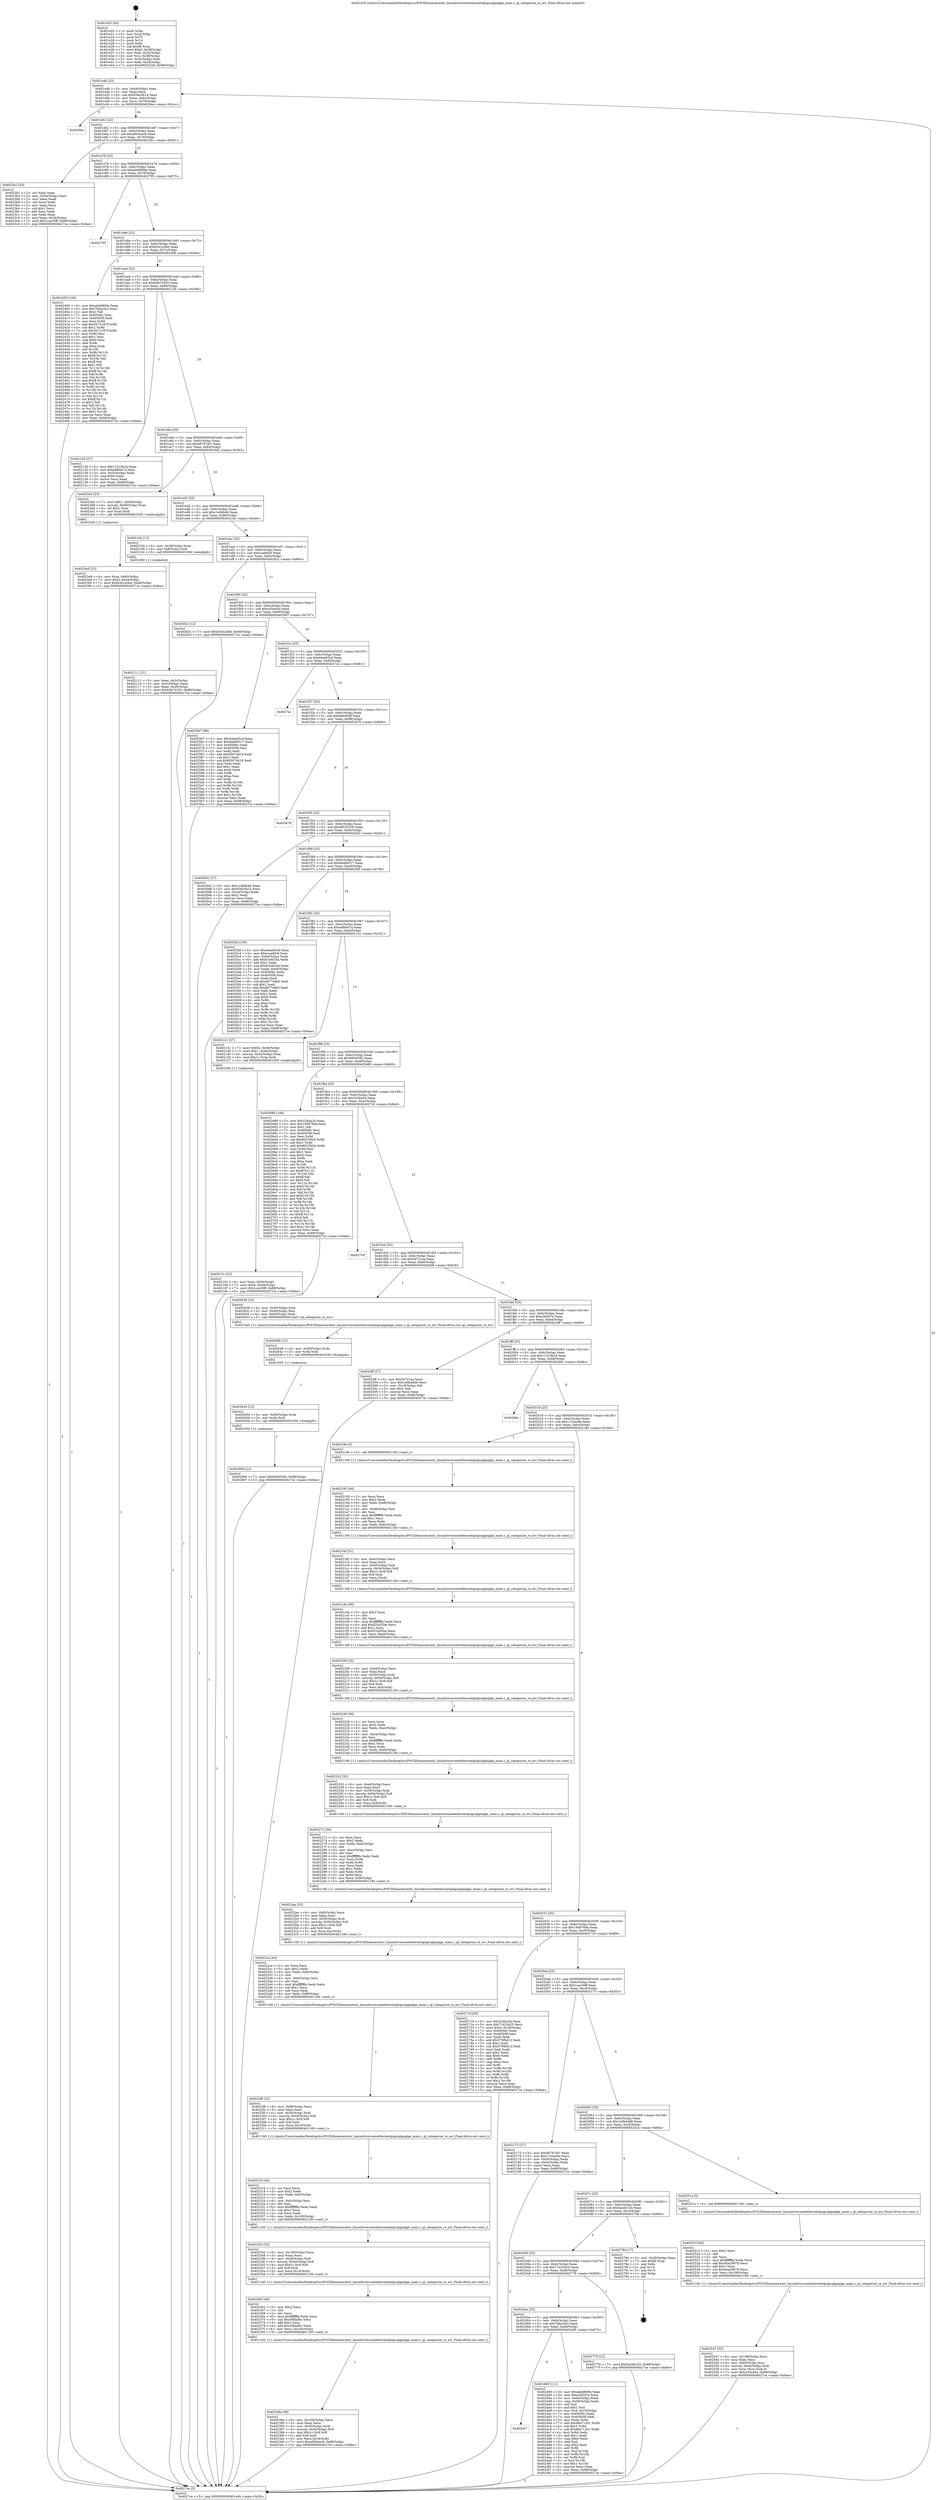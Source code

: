 digraph "0x401e20" {
  label = "0x401e20 (/mnt/c/Users/mathe/Desktop/tcc/POCII/binaries/extr_linuxdriversnetethernetqlogicqlgeqlge_main.c_ql_categorize_rx_err_Final-ollvm.out::main(0))"
  labelloc = "t"
  node[shape=record]

  Entry [label="",width=0.3,height=0.3,shape=circle,fillcolor=black,style=filled]
  "0x401e4b" [label="{
     0x401e4b [23]\l
     | [instrs]\l
     &nbsp;&nbsp;0x401e4b \<+3\>: mov -0x68(%rbp),%eax\l
     &nbsp;&nbsp;0x401e4e \<+2\>: mov %eax,%ecx\l
     &nbsp;&nbsp;0x401e50 \<+6\>: sub $0x93bc5b14,%ecx\l
     &nbsp;&nbsp;0x401e56 \<+3\>: mov %eax,-0x6c(%rbp)\l
     &nbsp;&nbsp;0x401e59 \<+3\>: mov %ecx,-0x70(%rbp)\l
     &nbsp;&nbsp;0x401e5c \<+6\>: je 00000000004020ec \<main+0x2cc\>\l
  }"]
  "0x4020ec" [label="{
     0x4020ec\l
  }", style=dashed]
  "0x401e62" [label="{
     0x401e62 [22]\l
     | [instrs]\l
     &nbsp;&nbsp;0x401e62 \<+5\>: jmp 0000000000401e67 \<main+0x47\>\l
     &nbsp;&nbsp;0x401e67 \<+3\>: mov -0x6c(%rbp),%eax\l
     &nbsp;&nbsp;0x401e6a \<+5\>: sub $0xa954eac8,%eax\l
     &nbsp;&nbsp;0x401e6f \<+3\>: mov %eax,-0x74(%rbp)\l
     &nbsp;&nbsp;0x401e72 \<+6\>: je 00000000004023b1 \<main+0x591\>\l
  }"]
  Exit [label="",width=0.3,height=0.3,shape=circle,fillcolor=black,style=filled,peripheries=2]
  "0x4023b1" [label="{
     0x4023b1 [33]\l
     | [instrs]\l
     &nbsp;&nbsp;0x4023b1 \<+2\>: xor %eax,%eax\l
     &nbsp;&nbsp;0x4023b3 \<+3\>: mov -0x54(%rbp),%ecx\l
     &nbsp;&nbsp;0x4023b6 \<+2\>: mov %eax,%edx\l
     &nbsp;&nbsp;0x4023b8 \<+2\>: sub %ecx,%edx\l
     &nbsp;&nbsp;0x4023ba \<+2\>: mov %eax,%ecx\l
     &nbsp;&nbsp;0x4023bc \<+3\>: sub $0x1,%ecx\l
     &nbsp;&nbsp;0x4023bf \<+2\>: add %ecx,%edx\l
     &nbsp;&nbsp;0x4023c1 \<+2\>: sub %edx,%eax\l
     &nbsp;&nbsp;0x4023c3 \<+3\>: mov %eax,-0x54(%rbp)\l
     &nbsp;&nbsp;0x4023c6 \<+7\>: movl $0x1cac30ff,-0x68(%rbp)\l
     &nbsp;&nbsp;0x4023cd \<+5\>: jmp 00000000004027ce \<main+0x9ae\>\l
  }"]
  "0x401e78" [label="{
     0x401e78 [22]\l
     | [instrs]\l
     &nbsp;&nbsp;0x401e78 \<+5\>: jmp 0000000000401e7d \<main+0x5d\>\l
     &nbsp;&nbsp;0x401e7d \<+3\>: mov -0x6c(%rbp),%eax\l
     &nbsp;&nbsp;0x401e80 \<+5\>: sub $0xabdd809e,%eax\l
     &nbsp;&nbsp;0x401e85 \<+3\>: mov %eax,-0x78(%rbp)\l
     &nbsp;&nbsp;0x401e88 \<+6\>: je 0000000000402795 \<main+0x975\>\l
  }"]
  "0x402660" [label="{
     0x402660 [12]\l
     | [instrs]\l
     &nbsp;&nbsp;0x402660 \<+7\>: movl $0xfe656592,-0x68(%rbp)\l
     &nbsp;&nbsp;0x402667 \<+5\>: jmp 00000000004027ce \<main+0x9ae\>\l
  }"]
  "0x402795" [label="{
     0x402795\l
  }", style=dashed]
  "0x401e8e" [label="{
     0x401e8e [22]\l
     | [instrs]\l
     &nbsp;&nbsp;0x401e8e \<+5\>: jmp 0000000000401e93 \<main+0x73\>\l
     &nbsp;&nbsp;0x401e93 \<+3\>: mov -0x6c(%rbp),%eax\l
     &nbsp;&nbsp;0x401e96 \<+5\>: sub $0xb3d1a3bd,%eax\l
     &nbsp;&nbsp;0x401e9b \<+3\>: mov %eax,-0x7c(%rbp)\l
     &nbsp;&nbsp;0x401e9e \<+6\>: je 0000000000402400 \<main+0x5e0\>\l
  }"]
  "0x402654" [label="{
     0x402654 [12]\l
     | [instrs]\l
     &nbsp;&nbsp;0x402654 \<+4\>: mov -0x60(%rbp),%rdx\l
     &nbsp;&nbsp;0x402658 \<+3\>: mov %rdx,%rdi\l
     &nbsp;&nbsp;0x40265b \<+5\>: call 0000000000401030 \<free@plt\>\l
     | [calls]\l
     &nbsp;&nbsp;0x401030 \{1\} (unknown)\l
  }"]
  "0x402400" [label="{
     0x402400 [144]\l
     | [instrs]\l
     &nbsp;&nbsp;0x402400 \<+5\>: mov $0xabdd809e,%eax\l
     &nbsp;&nbsp;0x402405 \<+5\>: mov $0x7bba1fa3,%ecx\l
     &nbsp;&nbsp;0x40240a \<+2\>: mov $0x1,%dl\l
     &nbsp;&nbsp;0x40240c \<+7\>: mov 0x40506c,%esi\l
     &nbsp;&nbsp;0x402413 \<+7\>: mov 0x405058,%edi\l
     &nbsp;&nbsp;0x40241a \<+3\>: mov %esi,%r8d\l
     &nbsp;&nbsp;0x40241d \<+7\>: add $0x5b72187f,%r8d\l
     &nbsp;&nbsp;0x402424 \<+4\>: sub $0x1,%r8d\l
     &nbsp;&nbsp;0x402428 \<+7\>: sub $0x5b72187f,%r8d\l
     &nbsp;&nbsp;0x40242f \<+4\>: imul %r8d,%esi\l
     &nbsp;&nbsp;0x402433 \<+3\>: and $0x1,%esi\l
     &nbsp;&nbsp;0x402436 \<+3\>: cmp $0x0,%esi\l
     &nbsp;&nbsp;0x402439 \<+4\>: sete %r9b\l
     &nbsp;&nbsp;0x40243d \<+3\>: cmp $0xa,%edi\l
     &nbsp;&nbsp;0x402440 \<+4\>: setl %r10b\l
     &nbsp;&nbsp;0x402444 \<+3\>: mov %r9b,%r11b\l
     &nbsp;&nbsp;0x402447 \<+4\>: xor $0xff,%r11b\l
     &nbsp;&nbsp;0x40244b \<+3\>: mov %r10b,%bl\l
     &nbsp;&nbsp;0x40244e \<+3\>: xor $0xff,%bl\l
     &nbsp;&nbsp;0x402451 \<+3\>: xor $0x1,%dl\l
     &nbsp;&nbsp;0x402454 \<+3\>: mov %r11b,%r14b\l
     &nbsp;&nbsp;0x402457 \<+4\>: and $0xff,%r14b\l
     &nbsp;&nbsp;0x40245b \<+3\>: and %dl,%r9b\l
     &nbsp;&nbsp;0x40245e \<+3\>: mov %bl,%r15b\l
     &nbsp;&nbsp;0x402461 \<+4\>: and $0xff,%r15b\l
     &nbsp;&nbsp;0x402465 \<+3\>: and %dl,%r10b\l
     &nbsp;&nbsp;0x402468 \<+3\>: or %r9b,%r14b\l
     &nbsp;&nbsp;0x40246b \<+3\>: or %r10b,%r15b\l
     &nbsp;&nbsp;0x40246e \<+3\>: xor %r15b,%r14b\l
     &nbsp;&nbsp;0x402471 \<+3\>: or %bl,%r11b\l
     &nbsp;&nbsp;0x402474 \<+4\>: xor $0xff,%r11b\l
     &nbsp;&nbsp;0x402478 \<+3\>: or $0x1,%dl\l
     &nbsp;&nbsp;0x40247b \<+3\>: and %dl,%r11b\l
     &nbsp;&nbsp;0x40247e \<+3\>: or %r11b,%r14b\l
     &nbsp;&nbsp;0x402481 \<+4\>: test $0x1,%r14b\l
     &nbsp;&nbsp;0x402485 \<+3\>: cmovne %ecx,%eax\l
     &nbsp;&nbsp;0x402488 \<+3\>: mov %eax,-0x68(%rbp)\l
     &nbsp;&nbsp;0x40248b \<+5\>: jmp 00000000004027ce \<main+0x9ae\>\l
  }"]
  "0x401ea4" [label="{
     0x401ea4 [22]\l
     | [instrs]\l
     &nbsp;&nbsp;0x401ea4 \<+5\>: jmp 0000000000401ea9 \<main+0x89\>\l
     &nbsp;&nbsp;0x401ea9 \<+3\>: mov -0x6c(%rbp),%eax\l
     &nbsp;&nbsp;0x401eac \<+5\>: sub $0xb5b74320,%eax\l
     &nbsp;&nbsp;0x401eb1 \<+3\>: mov %eax,-0x80(%rbp)\l
     &nbsp;&nbsp;0x401eb4 \<+6\>: je 0000000000402126 \<main+0x306\>\l
  }"]
  "0x402648" [label="{
     0x402648 [12]\l
     | [instrs]\l
     &nbsp;&nbsp;0x402648 \<+4\>: mov -0x50(%rbp),%rdx\l
     &nbsp;&nbsp;0x40264c \<+3\>: mov %rdx,%rdi\l
     &nbsp;&nbsp;0x40264f \<+5\>: call 0000000000401030 \<free@plt\>\l
     | [calls]\l
     &nbsp;&nbsp;0x401030 \{1\} (unknown)\l
  }"]
  "0x402126" [label="{
     0x402126 [27]\l
     | [instrs]\l
     &nbsp;&nbsp;0x402126 \<+5\>: mov $0x11510b24,%eax\l
     &nbsp;&nbsp;0x40212b \<+5\>: mov $0xedf0eb7a,%ecx\l
     &nbsp;&nbsp;0x402130 \<+3\>: mov -0x20(%rbp),%edx\l
     &nbsp;&nbsp;0x402133 \<+3\>: cmp $0x0,%edx\l
     &nbsp;&nbsp;0x402136 \<+3\>: cmove %ecx,%eax\l
     &nbsp;&nbsp;0x402139 \<+3\>: mov %eax,-0x68(%rbp)\l
     &nbsp;&nbsp;0x40213c \<+5\>: jmp 00000000004027ce \<main+0x9ae\>\l
  }"]
  "0x401eba" [label="{
     0x401eba [25]\l
     | [instrs]\l
     &nbsp;&nbsp;0x401eba \<+5\>: jmp 0000000000401ebf \<main+0x9f\>\l
     &nbsp;&nbsp;0x401ebf \<+3\>: mov -0x6c(%rbp),%eax\l
     &nbsp;&nbsp;0x401ec2 \<+5\>: sub $0xb6797af1,%eax\l
     &nbsp;&nbsp;0x401ec7 \<+6\>: mov %eax,-0x84(%rbp)\l
     &nbsp;&nbsp;0x401ecd \<+6\>: je 00000000004023d2 \<main+0x5b2\>\l
  }"]
  "0x402547" [label="{
     0x402547 [32]\l
     | [instrs]\l
     &nbsp;&nbsp;0x402547 \<+6\>: mov -0x108(%rbp),%ecx\l
     &nbsp;&nbsp;0x40254d \<+3\>: imul %eax,%ecx\l
     &nbsp;&nbsp;0x402550 \<+4\>: mov -0x60(%rbp),%rsi\l
     &nbsp;&nbsp;0x402554 \<+4\>: movslq -0x64(%rbp),%rdi\l
     &nbsp;&nbsp;0x402558 \<+3\>: mov %ecx,(%rsi,%rdi,4)\l
     &nbsp;&nbsp;0x40255b \<+7\>: movl $0xccf3e44a,-0x68(%rbp)\l
     &nbsp;&nbsp;0x402562 \<+5\>: jmp 00000000004027ce \<main+0x9ae\>\l
  }"]
  "0x4023d2" [label="{
     0x4023d2 [23]\l
     | [instrs]\l
     &nbsp;&nbsp;0x4023d2 \<+7\>: movl $0x1,-0x58(%rbp)\l
     &nbsp;&nbsp;0x4023d9 \<+4\>: movslq -0x58(%rbp),%rax\l
     &nbsp;&nbsp;0x4023dd \<+4\>: shl $0x2,%rax\l
     &nbsp;&nbsp;0x4023e1 \<+3\>: mov %rax,%rdi\l
     &nbsp;&nbsp;0x4023e4 \<+5\>: call 0000000000401050 \<malloc@plt\>\l
     | [calls]\l
     &nbsp;&nbsp;0x401050 \{1\} (unknown)\l
  }"]
  "0x401ed3" [label="{
     0x401ed3 [25]\l
     | [instrs]\l
     &nbsp;&nbsp;0x401ed3 \<+5\>: jmp 0000000000401ed8 \<main+0xb8\>\l
     &nbsp;&nbsp;0x401ed8 \<+3\>: mov -0x6c(%rbp),%eax\l
     &nbsp;&nbsp;0x401edb \<+5\>: sub $0xc1a8db4d,%eax\l
     &nbsp;&nbsp;0x401ee0 \<+6\>: mov %eax,-0x88(%rbp)\l
     &nbsp;&nbsp;0x401ee6 \<+6\>: je 0000000000402104 \<main+0x2e4\>\l
  }"]
  "0x40251f" [label="{
     0x40251f [40]\l
     | [instrs]\l
     &nbsp;&nbsp;0x40251f \<+5\>: mov $0x2,%ecx\l
     &nbsp;&nbsp;0x402524 \<+1\>: cltd\l
     &nbsp;&nbsp;0x402525 \<+2\>: idiv %ecx\l
     &nbsp;&nbsp;0x402527 \<+6\>: imul $0xfffffffe,%edx,%ecx\l
     &nbsp;&nbsp;0x40252d \<+6\>: add $0x4ba29878,%ecx\l
     &nbsp;&nbsp;0x402533 \<+3\>: add $0x1,%ecx\l
     &nbsp;&nbsp;0x402536 \<+6\>: sub $0x4ba29878,%ecx\l
     &nbsp;&nbsp;0x40253c \<+6\>: mov %ecx,-0x108(%rbp)\l
     &nbsp;&nbsp;0x402542 \<+5\>: call 0000000000401160 \<next_i\>\l
     | [calls]\l
     &nbsp;&nbsp;0x401160 \{1\} (/mnt/c/Users/mathe/Desktop/tcc/POCII/binaries/extr_linuxdriversnetethernetqlogicqlgeqlge_main.c_ql_categorize_rx_err_Final-ollvm.out::next_i)\l
  }"]
  "0x402104" [label="{
     0x402104 [13]\l
     | [instrs]\l
     &nbsp;&nbsp;0x402104 \<+4\>: mov -0x38(%rbp),%rax\l
     &nbsp;&nbsp;0x402108 \<+4\>: mov 0x8(%rax),%rdi\l
     &nbsp;&nbsp;0x40210c \<+5\>: call 0000000000401060 \<atoi@plt\>\l
     | [calls]\l
     &nbsp;&nbsp;0x401060 \{1\} (unknown)\l
  }"]
  "0x401eec" [label="{
     0x401eec [25]\l
     | [instrs]\l
     &nbsp;&nbsp;0x401eec \<+5\>: jmp 0000000000401ef1 \<main+0xd1\>\l
     &nbsp;&nbsp;0x401ef1 \<+3\>: mov -0x6c(%rbp),%eax\l
     &nbsp;&nbsp;0x401ef4 \<+5\>: sub $0xccae6fc8,%eax\l
     &nbsp;&nbsp;0x401ef9 \<+6\>: mov %eax,-0x8c(%rbp)\l
     &nbsp;&nbsp;0x401eff \<+6\>: je 000000000040262c \<main+0x80c\>\l
  }"]
  "0x4020c7" [label="{
     0x4020c7\l
  }", style=dashed]
  "0x40262c" [label="{
     0x40262c [12]\l
     | [instrs]\l
     &nbsp;&nbsp;0x40262c \<+7\>: movl $0xb3d1a3bd,-0x68(%rbp)\l
     &nbsp;&nbsp;0x402633 \<+5\>: jmp 00000000004027ce \<main+0x9ae\>\l
  }"]
  "0x401f05" [label="{
     0x401f05 [25]\l
     | [instrs]\l
     &nbsp;&nbsp;0x401f05 \<+5\>: jmp 0000000000401f0a \<main+0xea\>\l
     &nbsp;&nbsp;0x401f0a \<+3\>: mov -0x6c(%rbp),%eax\l
     &nbsp;&nbsp;0x401f0d \<+5\>: sub $0xccf3e44a,%eax\l
     &nbsp;&nbsp;0x401f12 \<+6\>: mov %eax,-0x90(%rbp)\l
     &nbsp;&nbsp;0x401f18 \<+6\>: je 0000000000402567 \<main+0x747\>\l
  }"]
  "0x402490" [label="{
     0x402490 [111]\l
     | [instrs]\l
     &nbsp;&nbsp;0x402490 \<+5\>: mov $0xabdd809e,%eax\l
     &nbsp;&nbsp;0x402495 \<+5\>: mov $0xa3d397e,%ecx\l
     &nbsp;&nbsp;0x40249a \<+3\>: mov -0x64(%rbp),%edx\l
     &nbsp;&nbsp;0x40249d \<+3\>: cmp -0x58(%rbp),%edx\l
     &nbsp;&nbsp;0x4024a0 \<+4\>: setl %sil\l
     &nbsp;&nbsp;0x4024a4 \<+4\>: and $0x1,%sil\l
     &nbsp;&nbsp;0x4024a8 \<+4\>: mov %sil,-0x19(%rbp)\l
     &nbsp;&nbsp;0x4024ac \<+7\>: mov 0x40506c,%edx\l
     &nbsp;&nbsp;0x4024b3 \<+7\>: mov 0x405058,%edi\l
     &nbsp;&nbsp;0x4024ba \<+3\>: mov %edx,%r8d\l
     &nbsp;&nbsp;0x4024bd \<+7\>: add $0x96e71201,%r8d\l
     &nbsp;&nbsp;0x4024c4 \<+4\>: sub $0x1,%r8d\l
     &nbsp;&nbsp;0x4024c8 \<+7\>: sub $0x96e71201,%r8d\l
     &nbsp;&nbsp;0x4024cf \<+4\>: imul %r8d,%edx\l
     &nbsp;&nbsp;0x4024d3 \<+3\>: and $0x1,%edx\l
     &nbsp;&nbsp;0x4024d6 \<+3\>: cmp $0x0,%edx\l
     &nbsp;&nbsp;0x4024d9 \<+4\>: sete %sil\l
     &nbsp;&nbsp;0x4024dd \<+3\>: cmp $0xa,%edi\l
     &nbsp;&nbsp;0x4024e0 \<+4\>: setl %r9b\l
     &nbsp;&nbsp;0x4024e4 \<+3\>: mov %sil,%r10b\l
     &nbsp;&nbsp;0x4024e7 \<+3\>: and %r9b,%r10b\l
     &nbsp;&nbsp;0x4024ea \<+3\>: xor %r9b,%sil\l
     &nbsp;&nbsp;0x4024ed \<+3\>: or %sil,%r10b\l
     &nbsp;&nbsp;0x4024f0 \<+4\>: test $0x1,%r10b\l
     &nbsp;&nbsp;0x4024f4 \<+3\>: cmovne %ecx,%eax\l
     &nbsp;&nbsp;0x4024f7 \<+3\>: mov %eax,-0x68(%rbp)\l
     &nbsp;&nbsp;0x4024fa \<+5\>: jmp 00000000004027ce \<main+0x9ae\>\l
  }"]
  "0x402567" [label="{
     0x402567 [88]\l
     | [instrs]\l
     &nbsp;&nbsp;0x402567 \<+5\>: mov $0xd4ae65cd,%eax\l
     &nbsp;&nbsp;0x40256c \<+5\>: mov $0xdda66517,%ecx\l
     &nbsp;&nbsp;0x402571 \<+7\>: mov 0x40506c,%edx\l
     &nbsp;&nbsp;0x402578 \<+7\>: mov 0x405058,%esi\l
     &nbsp;&nbsp;0x40257f \<+2\>: mov %edx,%edi\l
     &nbsp;&nbsp;0x402581 \<+6\>: add $0x95974419,%edi\l
     &nbsp;&nbsp;0x402587 \<+3\>: sub $0x1,%edi\l
     &nbsp;&nbsp;0x40258a \<+6\>: sub $0x95974419,%edi\l
     &nbsp;&nbsp;0x402590 \<+3\>: imul %edi,%edx\l
     &nbsp;&nbsp;0x402593 \<+3\>: and $0x1,%edx\l
     &nbsp;&nbsp;0x402596 \<+3\>: cmp $0x0,%edx\l
     &nbsp;&nbsp;0x402599 \<+4\>: sete %r8b\l
     &nbsp;&nbsp;0x40259d \<+3\>: cmp $0xa,%esi\l
     &nbsp;&nbsp;0x4025a0 \<+4\>: setl %r9b\l
     &nbsp;&nbsp;0x4025a4 \<+3\>: mov %r8b,%r10b\l
     &nbsp;&nbsp;0x4025a7 \<+3\>: and %r9b,%r10b\l
     &nbsp;&nbsp;0x4025aa \<+3\>: xor %r9b,%r8b\l
     &nbsp;&nbsp;0x4025ad \<+3\>: or %r8b,%r10b\l
     &nbsp;&nbsp;0x4025b0 \<+4\>: test $0x1,%r10b\l
     &nbsp;&nbsp;0x4025b4 \<+3\>: cmovne %ecx,%eax\l
     &nbsp;&nbsp;0x4025b7 \<+3\>: mov %eax,-0x68(%rbp)\l
     &nbsp;&nbsp;0x4025ba \<+5\>: jmp 00000000004027ce \<main+0x9ae\>\l
  }"]
  "0x401f1e" [label="{
     0x401f1e [25]\l
     | [instrs]\l
     &nbsp;&nbsp;0x401f1e \<+5\>: jmp 0000000000401f23 \<main+0x103\>\l
     &nbsp;&nbsp;0x401f23 \<+3\>: mov -0x6c(%rbp),%eax\l
     &nbsp;&nbsp;0x401f26 \<+5\>: sub $0xd4ae65cd,%eax\l
     &nbsp;&nbsp;0x401f2b \<+6\>: mov %eax,-0x94(%rbp)\l
     &nbsp;&nbsp;0x401f31 \<+6\>: je 00000000004027a1 \<main+0x981\>\l
  }"]
  "0x4020ae" [label="{
     0x4020ae [25]\l
     | [instrs]\l
     &nbsp;&nbsp;0x4020ae \<+5\>: jmp 00000000004020b3 \<main+0x293\>\l
     &nbsp;&nbsp;0x4020b3 \<+3\>: mov -0x6c(%rbp),%eax\l
     &nbsp;&nbsp;0x4020b6 \<+5\>: sub $0x7bba1fa3,%eax\l
     &nbsp;&nbsp;0x4020bb \<+6\>: mov %eax,-0xd4(%rbp)\l
     &nbsp;&nbsp;0x4020c1 \<+6\>: je 0000000000402490 \<main+0x670\>\l
  }"]
  "0x4027a1" [label="{
     0x4027a1\l
  }", style=dashed]
  "0x401f37" [label="{
     0x401f37 [25]\l
     | [instrs]\l
     &nbsp;&nbsp;0x401f37 \<+5\>: jmp 0000000000401f3c \<main+0x11c\>\l
     &nbsp;&nbsp;0x401f3c \<+3\>: mov -0x6c(%rbp),%eax\l
     &nbsp;&nbsp;0x401f3f \<+5\>: sub $0xd4b09cff,%eax\l
     &nbsp;&nbsp;0x401f44 \<+6\>: mov %eax,-0x98(%rbp)\l
     &nbsp;&nbsp;0x401f4a \<+6\>: je 0000000000402678 \<main+0x858\>\l
  }"]
  "0x402778" [label="{
     0x402778 [12]\l
     | [instrs]\l
     &nbsp;&nbsp;0x402778 \<+7\>: movl $0x5acb61d3,-0x68(%rbp)\l
     &nbsp;&nbsp;0x40277f \<+5\>: jmp 00000000004027ce \<main+0x9ae\>\l
  }"]
  "0x402678" [label="{
     0x402678\l
  }", style=dashed]
  "0x401f50" [label="{
     0x401f50 [25]\l
     | [instrs]\l
     &nbsp;&nbsp;0x401f50 \<+5\>: jmp 0000000000401f55 \<main+0x135\>\l
     &nbsp;&nbsp;0x401f55 \<+3\>: mov -0x6c(%rbp),%eax\l
     &nbsp;&nbsp;0x401f58 \<+5\>: sub $0xd9025228,%eax\l
     &nbsp;&nbsp;0x401f5d \<+6\>: mov %eax,-0x9c(%rbp)\l
     &nbsp;&nbsp;0x401f63 \<+6\>: je 00000000004020d1 \<main+0x2b1\>\l
  }"]
  "0x402095" [label="{
     0x402095 [25]\l
     | [instrs]\l
     &nbsp;&nbsp;0x402095 \<+5\>: jmp 000000000040209a \<main+0x27a\>\l
     &nbsp;&nbsp;0x40209a \<+3\>: mov -0x6c(%rbp),%eax\l
     &nbsp;&nbsp;0x40209d \<+5\>: sub $0x71423425,%eax\l
     &nbsp;&nbsp;0x4020a2 \<+6\>: mov %eax,-0xd0(%rbp)\l
     &nbsp;&nbsp;0x4020a8 \<+6\>: je 0000000000402778 \<main+0x958\>\l
  }"]
  "0x4020d1" [label="{
     0x4020d1 [27]\l
     | [instrs]\l
     &nbsp;&nbsp;0x4020d1 \<+5\>: mov $0xc1a8db4d,%eax\l
     &nbsp;&nbsp;0x4020d6 \<+5\>: mov $0x93bc5b14,%ecx\l
     &nbsp;&nbsp;0x4020db \<+3\>: mov -0x24(%rbp),%edx\l
     &nbsp;&nbsp;0x4020de \<+3\>: cmp $0x2,%edx\l
     &nbsp;&nbsp;0x4020e1 \<+3\>: cmovne %ecx,%eax\l
     &nbsp;&nbsp;0x4020e4 \<+3\>: mov %eax,-0x68(%rbp)\l
     &nbsp;&nbsp;0x4020e7 \<+5\>: jmp 00000000004027ce \<main+0x9ae\>\l
  }"]
  "0x401f69" [label="{
     0x401f69 [25]\l
     | [instrs]\l
     &nbsp;&nbsp;0x401f69 \<+5\>: jmp 0000000000401f6e \<main+0x14e\>\l
     &nbsp;&nbsp;0x401f6e \<+3\>: mov -0x6c(%rbp),%eax\l
     &nbsp;&nbsp;0x401f71 \<+5\>: sub $0xdda66517,%eax\l
     &nbsp;&nbsp;0x401f76 \<+6\>: mov %eax,-0xa0(%rbp)\l
     &nbsp;&nbsp;0x401f7c \<+6\>: je 00000000004025bf \<main+0x79f\>\l
  }"]
  "0x4027ce" [label="{
     0x4027ce [5]\l
     | [instrs]\l
     &nbsp;&nbsp;0x4027ce \<+5\>: jmp 0000000000401e4b \<main+0x2b\>\l
  }"]
  "0x401e20" [label="{
     0x401e20 [43]\l
     | [instrs]\l
     &nbsp;&nbsp;0x401e20 \<+1\>: push %rbp\l
     &nbsp;&nbsp;0x401e21 \<+3\>: mov %rsp,%rbp\l
     &nbsp;&nbsp;0x401e24 \<+2\>: push %r15\l
     &nbsp;&nbsp;0x401e26 \<+2\>: push %r14\l
     &nbsp;&nbsp;0x401e28 \<+1\>: push %rbx\l
     &nbsp;&nbsp;0x401e29 \<+7\>: sub $0xf8,%rsp\l
     &nbsp;&nbsp;0x401e30 \<+7\>: movl $0x0,-0x28(%rbp)\l
     &nbsp;&nbsp;0x401e37 \<+3\>: mov %edi,-0x2c(%rbp)\l
     &nbsp;&nbsp;0x401e3a \<+4\>: mov %rsi,-0x38(%rbp)\l
     &nbsp;&nbsp;0x401e3e \<+3\>: mov -0x2c(%rbp),%edi\l
     &nbsp;&nbsp;0x401e41 \<+3\>: mov %edi,-0x24(%rbp)\l
     &nbsp;&nbsp;0x401e44 \<+7\>: movl $0xd9025228,-0x68(%rbp)\l
  }"]
  "0x402111" [label="{
     0x402111 [21]\l
     | [instrs]\l
     &nbsp;&nbsp;0x402111 \<+3\>: mov %eax,-0x3c(%rbp)\l
     &nbsp;&nbsp;0x402114 \<+3\>: mov -0x3c(%rbp),%eax\l
     &nbsp;&nbsp;0x402117 \<+3\>: mov %eax,-0x20(%rbp)\l
     &nbsp;&nbsp;0x40211a \<+7\>: movl $0xb5b74320,-0x68(%rbp)\l
     &nbsp;&nbsp;0x402121 \<+5\>: jmp 00000000004027ce \<main+0x9ae\>\l
  }"]
  "0x402784" [label="{
     0x402784 [17]\l
     | [instrs]\l
     &nbsp;&nbsp;0x402784 \<+3\>: mov -0x28(%rbp),%eax\l
     &nbsp;&nbsp;0x402787 \<+7\>: add $0xf8,%rsp\l
     &nbsp;&nbsp;0x40278e \<+1\>: pop %rbx\l
     &nbsp;&nbsp;0x40278f \<+2\>: pop %r14\l
     &nbsp;&nbsp;0x402791 \<+2\>: pop %r15\l
     &nbsp;&nbsp;0x402793 \<+1\>: pop %rbp\l
     &nbsp;&nbsp;0x402794 \<+1\>: ret\l
  }"]
  "0x4025bf" [label="{
     0x4025bf [109]\l
     | [instrs]\l
     &nbsp;&nbsp;0x4025bf \<+5\>: mov $0xd4ae65cd,%eax\l
     &nbsp;&nbsp;0x4025c4 \<+5\>: mov $0xccae6fc8,%ecx\l
     &nbsp;&nbsp;0x4025c9 \<+3\>: mov -0x64(%rbp),%edx\l
     &nbsp;&nbsp;0x4025cc \<+6\>: add $0x91b4f1bd,%edx\l
     &nbsp;&nbsp;0x4025d2 \<+3\>: add $0x1,%edx\l
     &nbsp;&nbsp;0x4025d5 \<+6\>: sub $0x91b4f1bd,%edx\l
     &nbsp;&nbsp;0x4025db \<+3\>: mov %edx,-0x64(%rbp)\l
     &nbsp;&nbsp;0x4025de \<+7\>: mov 0x40506c,%edx\l
     &nbsp;&nbsp;0x4025e5 \<+7\>: mov 0x405058,%esi\l
     &nbsp;&nbsp;0x4025ec \<+2\>: mov %edx,%edi\l
     &nbsp;&nbsp;0x4025ee \<+6\>: sub $0xdd77e4b0,%edi\l
     &nbsp;&nbsp;0x4025f4 \<+3\>: sub $0x1,%edi\l
     &nbsp;&nbsp;0x4025f7 \<+6\>: add $0xdd77e4b0,%edi\l
     &nbsp;&nbsp;0x4025fd \<+3\>: imul %edi,%edx\l
     &nbsp;&nbsp;0x402600 \<+3\>: and $0x1,%edx\l
     &nbsp;&nbsp;0x402603 \<+3\>: cmp $0x0,%edx\l
     &nbsp;&nbsp;0x402606 \<+4\>: sete %r8b\l
     &nbsp;&nbsp;0x40260a \<+3\>: cmp $0xa,%esi\l
     &nbsp;&nbsp;0x40260d \<+4\>: setl %r9b\l
     &nbsp;&nbsp;0x402611 \<+3\>: mov %r8b,%r10b\l
     &nbsp;&nbsp;0x402614 \<+3\>: and %r9b,%r10b\l
     &nbsp;&nbsp;0x402617 \<+3\>: xor %r9b,%r8b\l
     &nbsp;&nbsp;0x40261a \<+3\>: or %r8b,%r10b\l
     &nbsp;&nbsp;0x40261d \<+4\>: test $0x1,%r10b\l
     &nbsp;&nbsp;0x402621 \<+3\>: cmovne %ecx,%eax\l
     &nbsp;&nbsp;0x402624 \<+3\>: mov %eax,-0x68(%rbp)\l
     &nbsp;&nbsp;0x402627 \<+5\>: jmp 00000000004027ce \<main+0x9ae\>\l
  }"]
  "0x401f82" [label="{
     0x401f82 [25]\l
     | [instrs]\l
     &nbsp;&nbsp;0x401f82 \<+5\>: jmp 0000000000401f87 \<main+0x167\>\l
     &nbsp;&nbsp;0x401f87 \<+3\>: mov -0x6c(%rbp),%eax\l
     &nbsp;&nbsp;0x401f8a \<+5\>: sub $0xedf0eb7a,%eax\l
     &nbsp;&nbsp;0x401f8f \<+6\>: mov %eax,-0xa4(%rbp)\l
     &nbsp;&nbsp;0x401f95 \<+6\>: je 0000000000402141 \<main+0x321\>\l
  }"]
  "0x40207c" [label="{
     0x40207c [25]\l
     | [instrs]\l
     &nbsp;&nbsp;0x40207c \<+5\>: jmp 0000000000402081 \<main+0x261\>\l
     &nbsp;&nbsp;0x402081 \<+3\>: mov -0x6c(%rbp),%eax\l
     &nbsp;&nbsp;0x402084 \<+5\>: sub $0x5acb61d3,%eax\l
     &nbsp;&nbsp;0x402089 \<+6\>: mov %eax,-0xcc(%rbp)\l
     &nbsp;&nbsp;0x40208f \<+6\>: je 0000000000402784 \<main+0x964\>\l
  }"]
  "0x402141" [label="{
     0x402141 [27]\l
     | [instrs]\l
     &nbsp;&nbsp;0x402141 \<+7\>: movl $0x64,-0x40(%rbp)\l
     &nbsp;&nbsp;0x402148 \<+7\>: movl $0x1,-0x44(%rbp)\l
     &nbsp;&nbsp;0x40214f \<+4\>: movslq -0x44(%rbp),%rax\l
     &nbsp;&nbsp;0x402153 \<+4\>: imul $0x1c,%rax,%rdi\l
     &nbsp;&nbsp;0x402157 \<+5\>: call 0000000000401050 \<malloc@plt\>\l
     | [calls]\l
     &nbsp;&nbsp;0x401050 \{1\} (unknown)\l
  }"]
  "0x401f9b" [label="{
     0x401f9b [25]\l
     | [instrs]\l
     &nbsp;&nbsp;0x401f9b \<+5\>: jmp 0000000000401fa0 \<main+0x180\>\l
     &nbsp;&nbsp;0x401fa0 \<+3\>: mov -0x6c(%rbp),%eax\l
     &nbsp;&nbsp;0x401fa3 \<+5\>: sub $0xfe656592,%eax\l
     &nbsp;&nbsp;0x401fa8 \<+6\>: mov %eax,-0xa8(%rbp)\l
     &nbsp;&nbsp;0x401fae \<+6\>: je 0000000000402689 \<main+0x869\>\l
  }"]
  "0x40215c" [label="{
     0x40215c [23]\l
     | [instrs]\l
     &nbsp;&nbsp;0x40215c \<+4\>: mov %rax,-0x50(%rbp)\l
     &nbsp;&nbsp;0x402160 \<+7\>: movl $0x0,-0x54(%rbp)\l
     &nbsp;&nbsp;0x402167 \<+7\>: movl $0x1cac30ff,-0x68(%rbp)\l
     &nbsp;&nbsp;0x40216e \<+5\>: jmp 00000000004027ce \<main+0x9ae\>\l
  }"]
  "0x40251a" [label="{
     0x40251a [5]\l
     | [instrs]\l
     &nbsp;&nbsp;0x40251a \<+5\>: call 0000000000401160 \<next_i\>\l
     | [calls]\l
     &nbsp;&nbsp;0x401160 \{1\} (/mnt/c/Users/mathe/Desktop/tcc/POCII/binaries/extr_linuxdriversnetethernetqlogicqlgeqlge_main.c_ql_categorize_rx_err_Final-ollvm.out::next_i)\l
  }"]
  "0x402689" [label="{
     0x402689 [144]\l
     | [instrs]\l
     &nbsp;&nbsp;0x402689 \<+5\>: mov $0x224ba24,%eax\l
     &nbsp;&nbsp;0x40268e \<+5\>: mov $0x194976eb,%ecx\l
     &nbsp;&nbsp;0x402693 \<+2\>: mov $0x1,%dl\l
     &nbsp;&nbsp;0x402695 \<+7\>: mov 0x40506c,%esi\l
     &nbsp;&nbsp;0x40269c \<+7\>: mov 0x405058,%edi\l
     &nbsp;&nbsp;0x4026a3 \<+3\>: mov %esi,%r8d\l
     &nbsp;&nbsp;0x4026a6 \<+7\>: sub $0x90235fcb,%r8d\l
     &nbsp;&nbsp;0x4026ad \<+4\>: sub $0x1,%r8d\l
     &nbsp;&nbsp;0x4026b1 \<+7\>: add $0x90235fcb,%r8d\l
     &nbsp;&nbsp;0x4026b8 \<+4\>: imul %r8d,%esi\l
     &nbsp;&nbsp;0x4026bc \<+3\>: and $0x1,%esi\l
     &nbsp;&nbsp;0x4026bf \<+3\>: cmp $0x0,%esi\l
     &nbsp;&nbsp;0x4026c2 \<+4\>: sete %r9b\l
     &nbsp;&nbsp;0x4026c6 \<+3\>: cmp $0xa,%edi\l
     &nbsp;&nbsp;0x4026c9 \<+4\>: setl %r10b\l
     &nbsp;&nbsp;0x4026cd \<+3\>: mov %r9b,%r11b\l
     &nbsp;&nbsp;0x4026d0 \<+4\>: xor $0xff,%r11b\l
     &nbsp;&nbsp;0x4026d4 \<+3\>: mov %r10b,%bl\l
     &nbsp;&nbsp;0x4026d7 \<+3\>: xor $0xff,%bl\l
     &nbsp;&nbsp;0x4026da \<+3\>: xor $0x0,%dl\l
     &nbsp;&nbsp;0x4026dd \<+3\>: mov %r11b,%r14b\l
     &nbsp;&nbsp;0x4026e0 \<+4\>: and $0x0,%r14b\l
     &nbsp;&nbsp;0x4026e4 \<+3\>: and %dl,%r9b\l
     &nbsp;&nbsp;0x4026e7 \<+3\>: mov %bl,%r15b\l
     &nbsp;&nbsp;0x4026ea \<+4\>: and $0x0,%r15b\l
     &nbsp;&nbsp;0x4026ee \<+3\>: and %dl,%r10b\l
     &nbsp;&nbsp;0x4026f1 \<+3\>: or %r9b,%r14b\l
     &nbsp;&nbsp;0x4026f4 \<+3\>: or %r10b,%r15b\l
     &nbsp;&nbsp;0x4026f7 \<+3\>: xor %r15b,%r14b\l
     &nbsp;&nbsp;0x4026fa \<+3\>: or %bl,%r11b\l
     &nbsp;&nbsp;0x4026fd \<+4\>: xor $0xff,%r11b\l
     &nbsp;&nbsp;0x402701 \<+3\>: or $0x0,%dl\l
     &nbsp;&nbsp;0x402704 \<+3\>: and %dl,%r11b\l
     &nbsp;&nbsp;0x402707 \<+3\>: or %r11b,%r14b\l
     &nbsp;&nbsp;0x40270a \<+4\>: test $0x1,%r14b\l
     &nbsp;&nbsp;0x40270e \<+3\>: cmovne %ecx,%eax\l
     &nbsp;&nbsp;0x402711 \<+3\>: mov %eax,-0x68(%rbp)\l
     &nbsp;&nbsp;0x402714 \<+5\>: jmp 00000000004027ce \<main+0x9ae\>\l
  }"]
  "0x401fb4" [label="{
     0x401fb4 [25]\l
     | [instrs]\l
     &nbsp;&nbsp;0x401fb4 \<+5\>: jmp 0000000000401fb9 \<main+0x199\>\l
     &nbsp;&nbsp;0x401fb9 \<+3\>: mov -0x6c(%rbp),%eax\l
     &nbsp;&nbsp;0x401fbc \<+5\>: sub $0x224ba24,%eax\l
     &nbsp;&nbsp;0x401fc1 \<+6\>: mov %eax,-0xac(%rbp)\l
     &nbsp;&nbsp;0x401fc7 \<+6\>: je 00000000004027c0 \<main+0x9a0\>\l
  }"]
  "0x4023e9" [label="{
     0x4023e9 [23]\l
     | [instrs]\l
     &nbsp;&nbsp;0x4023e9 \<+4\>: mov %rax,-0x60(%rbp)\l
     &nbsp;&nbsp;0x4023ed \<+7\>: movl $0x0,-0x64(%rbp)\l
     &nbsp;&nbsp;0x4023f4 \<+7\>: movl $0xb3d1a3bd,-0x68(%rbp)\l
     &nbsp;&nbsp;0x4023fb \<+5\>: jmp 00000000004027ce \<main+0x9ae\>\l
  }"]
  "0x4027c0" [label="{
     0x4027c0\l
  }", style=dashed]
  "0x401fcd" [label="{
     0x401fcd [25]\l
     | [instrs]\l
     &nbsp;&nbsp;0x401fcd \<+5\>: jmp 0000000000401fd2 \<main+0x1b2\>\l
     &nbsp;&nbsp;0x401fd2 \<+3\>: mov -0x6c(%rbp),%eax\l
     &nbsp;&nbsp;0x401fd5 \<+5\>: sub $0x3a721aa,%eax\l
     &nbsp;&nbsp;0x401fda \<+6\>: mov %eax,-0xb0(%rbp)\l
     &nbsp;&nbsp;0x401fe0 \<+6\>: je 0000000000402638 \<main+0x818\>\l
  }"]
  "0x40238a" [label="{
     0x40238a [39]\l
     | [instrs]\l
     &nbsp;&nbsp;0x40238a \<+6\>: mov -0x104(%rbp),%ecx\l
     &nbsp;&nbsp;0x402390 \<+3\>: imul %eax,%ecx\l
     &nbsp;&nbsp;0x402393 \<+4\>: mov -0x50(%rbp),%rdi\l
     &nbsp;&nbsp;0x402397 \<+4\>: movslq -0x54(%rbp),%r8\l
     &nbsp;&nbsp;0x40239b \<+4\>: imul $0x1c,%r8,%r8\l
     &nbsp;&nbsp;0x40239f \<+3\>: add %r8,%rdi\l
     &nbsp;&nbsp;0x4023a2 \<+3\>: mov %ecx,0x18(%rdi)\l
     &nbsp;&nbsp;0x4023a5 \<+7\>: movl $0xa954eac8,-0x68(%rbp)\l
     &nbsp;&nbsp;0x4023ac \<+5\>: jmp 00000000004027ce \<main+0x9ae\>\l
  }"]
  "0x402638" [label="{
     0x402638 [16]\l
     | [instrs]\l
     &nbsp;&nbsp;0x402638 \<+4\>: mov -0x50(%rbp),%rdi\l
     &nbsp;&nbsp;0x40263c \<+3\>: mov -0x40(%rbp),%esi\l
     &nbsp;&nbsp;0x40263f \<+4\>: mov -0x60(%rbp),%rdx\l
     &nbsp;&nbsp;0x402643 \<+5\>: call 00000000004015a0 \<ql_categorize_rx_err\>\l
     | [calls]\l
     &nbsp;&nbsp;0x4015a0 \{1\} (/mnt/c/Users/mathe/Desktop/tcc/POCII/binaries/extr_linuxdriversnetethernetqlogicqlgeqlge_main.c_ql_categorize_rx_err_Final-ollvm.out::ql_categorize_rx_err)\l
  }"]
  "0x401fe6" [label="{
     0x401fe6 [25]\l
     | [instrs]\l
     &nbsp;&nbsp;0x401fe6 \<+5\>: jmp 0000000000401feb \<main+0x1cb\>\l
     &nbsp;&nbsp;0x401feb \<+3\>: mov -0x6c(%rbp),%eax\l
     &nbsp;&nbsp;0x401fee \<+5\>: sub $0xa3d397e,%eax\l
     &nbsp;&nbsp;0x401ff3 \<+6\>: mov %eax,-0xb4(%rbp)\l
     &nbsp;&nbsp;0x401ff9 \<+6\>: je 00000000004024ff \<main+0x6df\>\l
  }"]
  "0x402362" [label="{
     0x402362 [40]\l
     | [instrs]\l
     &nbsp;&nbsp;0x402362 \<+5\>: mov $0x2,%ecx\l
     &nbsp;&nbsp;0x402367 \<+1\>: cltd\l
     &nbsp;&nbsp;0x402368 \<+2\>: idiv %ecx\l
     &nbsp;&nbsp;0x40236a \<+6\>: imul $0xfffffffe,%edx,%ecx\l
     &nbsp;&nbsp;0x402370 \<+6\>: sub $0x30fdaf0c,%ecx\l
     &nbsp;&nbsp;0x402376 \<+3\>: add $0x1,%ecx\l
     &nbsp;&nbsp;0x402379 \<+6\>: add $0x30fdaf0c,%ecx\l
     &nbsp;&nbsp;0x40237f \<+6\>: mov %ecx,-0x104(%rbp)\l
     &nbsp;&nbsp;0x402385 \<+5\>: call 0000000000401160 \<next_i\>\l
     | [calls]\l
     &nbsp;&nbsp;0x401160 \{1\} (/mnt/c/Users/mathe/Desktop/tcc/POCII/binaries/extr_linuxdriversnetethernetqlogicqlgeqlge_main.c_ql_categorize_rx_err_Final-ollvm.out::next_i)\l
  }"]
  "0x4024ff" [label="{
     0x4024ff [27]\l
     | [instrs]\l
     &nbsp;&nbsp;0x4024ff \<+5\>: mov $0x3a721aa,%eax\l
     &nbsp;&nbsp;0x402504 \<+5\>: mov $0x1e0b4dd8,%ecx\l
     &nbsp;&nbsp;0x402509 \<+3\>: mov -0x19(%rbp),%dl\l
     &nbsp;&nbsp;0x40250c \<+3\>: test $0x1,%dl\l
     &nbsp;&nbsp;0x40250f \<+3\>: cmovne %ecx,%eax\l
     &nbsp;&nbsp;0x402512 \<+3\>: mov %eax,-0x68(%rbp)\l
     &nbsp;&nbsp;0x402515 \<+5\>: jmp 00000000004027ce \<main+0x9ae\>\l
  }"]
  "0x401fff" [label="{
     0x401fff [25]\l
     | [instrs]\l
     &nbsp;&nbsp;0x401fff \<+5\>: jmp 0000000000402004 \<main+0x1e4\>\l
     &nbsp;&nbsp;0x402004 \<+3\>: mov -0x6c(%rbp),%eax\l
     &nbsp;&nbsp;0x402007 \<+5\>: sub $0x11510b24,%eax\l
     &nbsp;&nbsp;0x40200c \<+6\>: mov %eax,-0xb8(%rbp)\l
     &nbsp;&nbsp;0x402012 \<+6\>: je 000000000040266c \<main+0x84c\>\l
  }"]
  "0x402342" [label="{
     0x402342 [32]\l
     | [instrs]\l
     &nbsp;&nbsp;0x402342 \<+6\>: mov -0x100(%rbp),%ecx\l
     &nbsp;&nbsp;0x402348 \<+3\>: imul %eax,%ecx\l
     &nbsp;&nbsp;0x40234b \<+4\>: mov -0x50(%rbp),%rdi\l
     &nbsp;&nbsp;0x40234f \<+4\>: movslq -0x54(%rbp),%r8\l
     &nbsp;&nbsp;0x402353 \<+4\>: imul $0x1c,%r8,%r8\l
     &nbsp;&nbsp;0x402357 \<+3\>: add %r8,%rdi\l
     &nbsp;&nbsp;0x40235a \<+3\>: mov %ecx,0x14(%rdi)\l
     &nbsp;&nbsp;0x40235d \<+5\>: call 0000000000401160 \<next_i\>\l
     | [calls]\l
     &nbsp;&nbsp;0x401160 \{1\} (/mnt/c/Users/mathe/Desktop/tcc/POCII/binaries/extr_linuxdriversnetethernetqlogicqlgeqlge_main.c_ql_categorize_rx_err_Final-ollvm.out::next_i)\l
  }"]
  "0x40266c" [label="{
     0x40266c\l
  }", style=dashed]
  "0x402018" [label="{
     0x402018 [25]\l
     | [instrs]\l
     &nbsp;&nbsp;0x402018 \<+5\>: jmp 000000000040201d \<main+0x1fd\>\l
     &nbsp;&nbsp;0x40201d \<+3\>: mov -0x6c(%rbp),%eax\l
     &nbsp;&nbsp;0x402020 \<+5\>: sub $0x1152ec8a,%eax\l
     &nbsp;&nbsp;0x402025 \<+6\>: mov %eax,-0xbc(%rbp)\l
     &nbsp;&nbsp;0x40202b \<+6\>: je 000000000040218e \<main+0x36e\>\l
  }"]
  "0x402316" [label="{
     0x402316 [44]\l
     | [instrs]\l
     &nbsp;&nbsp;0x402316 \<+2\>: xor %ecx,%ecx\l
     &nbsp;&nbsp;0x402318 \<+5\>: mov $0x2,%edx\l
     &nbsp;&nbsp;0x40231d \<+6\>: mov %edx,-0xfc(%rbp)\l
     &nbsp;&nbsp;0x402323 \<+1\>: cltd\l
     &nbsp;&nbsp;0x402324 \<+6\>: mov -0xfc(%rbp),%esi\l
     &nbsp;&nbsp;0x40232a \<+2\>: idiv %esi\l
     &nbsp;&nbsp;0x40232c \<+6\>: imul $0xfffffffe,%edx,%edx\l
     &nbsp;&nbsp;0x402332 \<+3\>: sub $0x1,%ecx\l
     &nbsp;&nbsp;0x402335 \<+2\>: sub %ecx,%edx\l
     &nbsp;&nbsp;0x402337 \<+6\>: mov %edx,-0x100(%rbp)\l
     &nbsp;&nbsp;0x40233d \<+5\>: call 0000000000401160 \<next_i\>\l
     | [calls]\l
     &nbsp;&nbsp;0x401160 \{1\} (/mnt/c/Users/mathe/Desktop/tcc/POCII/binaries/extr_linuxdriversnetethernetqlogicqlgeqlge_main.c_ql_categorize_rx_err_Final-ollvm.out::next_i)\l
  }"]
  "0x40218e" [label="{
     0x40218e [5]\l
     | [instrs]\l
     &nbsp;&nbsp;0x40218e \<+5\>: call 0000000000401160 \<next_i\>\l
     | [calls]\l
     &nbsp;&nbsp;0x401160 \{1\} (/mnt/c/Users/mathe/Desktop/tcc/POCII/binaries/extr_linuxdriversnetethernetqlogicqlgeqlge_main.c_ql_categorize_rx_err_Final-ollvm.out::next_i)\l
  }"]
  "0x402031" [label="{
     0x402031 [25]\l
     | [instrs]\l
     &nbsp;&nbsp;0x402031 \<+5\>: jmp 0000000000402036 \<main+0x216\>\l
     &nbsp;&nbsp;0x402036 \<+3\>: mov -0x6c(%rbp),%eax\l
     &nbsp;&nbsp;0x402039 \<+5\>: sub $0x194976eb,%eax\l
     &nbsp;&nbsp;0x40203e \<+6\>: mov %eax,-0xc0(%rbp)\l
     &nbsp;&nbsp;0x402044 \<+6\>: je 0000000000402719 \<main+0x8f9\>\l
  }"]
  "0x4022f6" [label="{
     0x4022f6 [32]\l
     | [instrs]\l
     &nbsp;&nbsp;0x4022f6 \<+6\>: mov -0xf8(%rbp),%ecx\l
     &nbsp;&nbsp;0x4022fc \<+3\>: imul %eax,%ecx\l
     &nbsp;&nbsp;0x4022ff \<+4\>: mov -0x50(%rbp),%rdi\l
     &nbsp;&nbsp;0x402303 \<+4\>: movslq -0x54(%rbp),%r8\l
     &nbsp;&nbsp;0x402307 \<+4\>: imul $0x1c,%r8,%r8\l
     &nbsp;&nbsp;0x40230b \<+3\>: add %r8,%rdi\l
     &nbsp;&nbsp;0x40230e \<+3\>: mov %ecx,0x10(%rdi)\l
     &nbsp;&nbsp;0x402311 \<+5\>: call 0000000000401160 \<next_i\>\l
     | [calls]\l
     &nbsp;&nbsp;0x401160 \{1\} (/mnt/c/Users/mathe/Desktop/tcc/POCII/binaries/extr_linuxdriversnetethernetqlogicqlgeqlge_main.c_ql_categorize_rx_err_Final-ollvm.out::next_i)\l
  }"]
  "0x402719" [label="{
     0x402719 [95]\l
     | [instrs]\l
     &nbsp;&nbsp;0x402719 \<+5\>: mov $0x224ba24,%eax\l
     &nbsp;&nbsp;0x40271e \<+5\>: mov $0x71423425,%ecx\l
     &nbsp;&nbsp;0x402723 \<+7\>: movl $0x0,-0x28(%rbp)\l
     &nbsp;&nbsp;0x40272a \<+7\>: mov 0x40506c,%edx\l
     &nbsp;&nbsp;0x402731 \<+7\>: mov 0x405058,%esi\l
     &nbsp;&nbsp;0x402738 \<+2\>: mov %edx,%edi\l
     &nbsp;&nbsp;0x40273a \<+6\>: add $0x579fbd12,%edi\l
     &nbsp;&nbsp;0x402740 \<+3\>: sub $0x1,%edi\l
     &nbsp;&nbsp;0x402743 \<+6\>: sub $0x579fbd12,%edi\l
     &nbsp;&nbsp;0x402749 \<+3\>: imul %edi,%edx\l
     &nbsp;&nbsp;0x40274c \<+3\>: and $0x1,%edx\l
     &nbsp;&nbsp;0x40274f \<+3\>: cmp $0x0,%edx\l
     &nbsp;&nbsp;0x402752 \<+4\>: sete %r8b\l
     &nbsp;&nbsp;0x402756 \<+3\>: cmp $0xa,%esi\l
     &nbsp;&nbsp;0x402759 \<+4\>: setl %r9b\l
     &nbsp;&nbsp;0x40275d \<+3\>: mov %r8b,%r10b\l
     &nbsp;&nbsp;0x402760 \<+3\>: and %r9b,%r10b\l
     &nbsp;&nbsp;0x402763 \<+3\>: xor %r9b,%r8b\l
     &nbsp;&nbsp;0x402766 \<+3\>: or %r8b,%r10b\l
     &nbsp;&nbsp;0x402769 \<+4\>: test $0x1,%r10b\l
     &nbsp;&nbsp;0x40276d \<+3\>: cmovne %ecx,%eax\l
     &nbsp;&nbsp;0x402770 \<+3\>: mov %eax,-0x68(%rbp)\l
     &nbsp;&nbsp;0x402773 \<+5\>: jmp 00000000004027ce \<main+0x9ae\>\l
  }"]
  "0x40204a" [label="{
     0x40204a [25]\l
     | [instrs]\l
     &nbsp;&nbsp;0x40204a \<+5\>: jmp 000000000040204f \<main+0x22f\>\l
     &nbsp;&nbsp;0x40204f \<+3\>: mov -0x6c(%rbp),%eax\l
     &nbsp;&nbsp;0x402052 \<+5\>: sub $0x1cac30ff,%eax\l
     &nbsp;&nbsp;0x402057 \<+6\>: mov %eax,-0xc4(%rbp)\l
     &nbsp;&nbsp;0x40205d \<+6\>: je 0000000000402173 \<main+0x353\>\l
  }"]
  "0x4022ca" [label="{
     0x4022ca [44]\l
     | [instrs]\l
     &nbsp;&nbsp;0x4022ca \<+2\>: xor %ecx,%ecx\l
     &nbsp;&nbsp;0x4022cc \<+5\>: mov $0x2,%edx\l
     &nbsp;&nbsp;0x4022d1 \<+6\>: mov %edx,-0xf4(%rbp)\l
     &nbsp;&nbsp;0x4022d7 \<+1\>: cltd\l
     &nbsp;&nbsp;0x4022d8 \<+6\>: mov -0xf4(%rbp),%esi\l
     &nbsp;&nbsp;0x4022de \<+2\>: idiv %esi\l
     &nbsp;&nbsp;0x4022e0 \<+6\>: imul $0xfffffffe,%edx,%edx\l
     &nbsp;&nbsp;0x4022e6 \<+3\>: sub $0x1,%ecx\l
     &nbsp;&nbsp;0x4022e9 \<+2\>: sub %ecx,%edx\l
     &nbsp;&nbsp;0x4022eb \<+6\>: mov %edx,-0xf8(%rbp)\l
     &nbsp;&nbsp;0x4022f1 \<+5\>: call 0000000000401160 \<next_i\>\l
     | [calls]\l
     &nbsp;&nbsp;0x401160 \{1\} (/mnt/c/Users/mathe/Desktop/tcc/POCII/binaries/extr_linuxdriversnetethernetqlogicqlgeqlge_main.c_ql_categorize_rx_err_Final-ollvm.out::next_i)\l
  }"]
  "0x402173" [label="{
     0x402173 [27]\l
     | [instrs]\l
     &nbsp;&nbsp;0x402173 \<+5\>: mov $0xb6797af1,%eax\l
     &nbsp;&nbsp;0x402178 \<+5\>: mov $0x1152ec8a,%ecx\l
     &nbsp;&nbsp;0x40217d \<+3\>: mov -0x54(%rbp),%edx\l
     &nbsp;&nbsp;0x402180 \<+3\>: cmp -0x44(%rbp),%edx\l
     &nbsp;&nbsp;0x402183 \<+3\>: cmovl %ecx,%eax\l
     &nbsp;&nbsp;0x402186 \<+3\>: mov %eax,-0x68(%rbp)\l
     &nbsp;&nbsp;0x402189 \<+5\>: jmp 00000000004027ce \<main+0x9ae\>\l
  }"]
  "0x402063" [label="{
     0x402063 [25]\l
     | [instrs]\l
     &nbsp;&nbsp;0x402063 \<+5\>: jmp 0000000000402068 \<main+0x248\>\l
     &nbsp;&nbsp;0x402068 \<+3\>: mov -0x6c(%rbp),%eax\l
     &nbsp;&nbsp;0x40206b \<+5\>: sub $0x1e0b4dd8,%eax\l
     &nbsp;&nbsp;0x402070 \<+6\>: mov %eax,-0xc8(%rbp)\l
     &nbsp;&nbsp;0x402076 \<+6\>: je 000000000040251a \<main+0x6fa\>\l
  }"]
  "0x402193" [label="{
     0x402193 [44]\l
     | [instrs]\l
     &nbsp;&nbsp;0x402193 \<+2\>: xor %ecx,%ecx\l
     &nbsp;&nbsp;0x402195 \<+5\>: mov $0x2,%edx\l
     &nbsp;&nbsp;0x40219a \<+6\>: mov %edx,-0xd8(%rbp)\l
     &nbsp;&nbsp;0x4021a0 \<+1\>: cltd\l
     &nbsp;&nbsp;0x4021a1 \<+6\>: mov -0xd8(%rbp),%esi\l
     &nbsp;&nbsp;0x4021a7 \<+2\>: idiv %esi\l
     &nbsp;&nbsp;0x4021a9 \<+6\>: imul $0xfffffffe,%edx,%edx\l
     &nbsp;&nbsp;0x4021af \<+3\>: sub $0x1,%ecx\l
     &nbsp;&nbsp;0x4021b2 \<+2\>: sub %ecx,%edx\l
     &nbsp;&nbsp;0x4021b4 \<+6\>: mov %edx,-0xdc(%rbp)\l
     &nbsp;&nbsp;0x4021ba \<+5\>: call 0000000000401160 \<next_i\>\l
     | [calls]\l
     &nbsp;&nbsp;0x401160 \{1\} (/mnt/c/Users/mathe/Desktop/tcc/POCII/binaries/extr_linuxdriversnetethernetqlogicqlgeqlge_main.c_ql_categorize_rx_err_Final-ollvm.out::next_i)\l
  }"]
  "0x4021bf" [label="{
     0x4021bf [31]\l
     | [instrs]\l
     &nbsp;&nbsp;0x4021bf \<+6\>: mov -0xdc(%rbp),%ecx\l
     &nbsp;&nbsp;0x4021c5 \<+3\>: imul %eax,%ecx\l
     &nbsp;&nbsp;0x4021c8 \<+4\>: mov -0x50(%rbp),%rdi\l
     &nbsp;&nbsp;0x4021cc \<+4\>: movslq -0x54(%rbp),%r8\l
     &nbsp;&nbsp;0x4021d0 \<+4\>: imul $0x1c,%r8,%r8\l
     &nbsp;&nbsp;0x4021d4 \<+3\>: add %r8,%rdi\l
     &nbsp;&nbsp;0x4021d7 \<+2\>: mov %ecx,(%rdi)\l
     &nbsp;&nbsp;0x4021d9 \<+5\>: call 0000000000401160 \<next_i\>\l
     | [calls]\l
     &nbsp;&nbsp;0x401160 \{1\} (/mnt/c/Users/mathe/Desktop/tcc/POCII/binaries/extr_linuxdriversnetethernetqlogicqlgeqlge_main.c_ql_categorize_rx_err_Final-ollvm.out::next_i)\l
  }"]
  "0x4021de" [label="{
     0x4021de [40]\l
     | [instrs]\l
     &nbsp;&nbsp;0x4021de \<+5\>: mov $0x2,%ecx\l
     &nbsp;&nbsp;0x4021e3 \<+1\>: cltd\l
     &nbsp;&nbsp;0x4021e4 \<+2\>: idiv %ecx\l
     &nbsp;&nbsp;0x4021e6 \<+6\>: imul $0xfffffffe,%edx,%ecx\l
     &nbsp;&nbsp;0x4021ec \<+6\>: add $0xf25a55be,%ecx\l
     &nbsp;&nbsp;0x4021f2 \<+3\>: add $0x1,%ecx\l
     &nbsp;&nbsp;0x4021f5 \<+6\>: sub $0xf25a55be,%ecx\l
     &nbsp;&nbsp;0x4021fb \<+6\>: mov %ecx,-0xe0(%rbp)\l
     &nbsp;&nbsp;0x402201 \<+5\>: call 0000000000401160 \<next_i\>\l
     | [calls]\l
     &nbsp;&nbsp;0x401160 \{1\} (/mnt/c/Users/mathe/Desktop/tcc/POCII/binaries/extr_linuxdriversnetethernetqlogicqlgeqlge_main.c_ql_categorize_rx_err_Final-ollvm.out::next_i)\l
  }"]
  "0x402206" [label="{
     0x402206 [32]\l
     | [instrs]\l
     &nbsp;&nbsp;0x402206 \<+6\>: mov -0xe0(%rbp),%ecx\l
     &nbsp;&nbsp;0x40220c \<+3\>: imul %eax,%ecx\l
     &nbsp;&nbsp;0x40220f \<+4\>: mov -0x50(%rbp),%rdi\l
     &nbsp;&nbsp;0x402213 \<+4\>: movslq -0x54(%rbp),%r8\l
     &nbsp;&nbsp;0x402217 \<+4\>: imul $0x1c,%r8,%r8\l
     &nbsp;&nbsp;0x40221b \<+3\>: add %r8,%rdi\l
     &nbsp;&nbsp;0x40221e \<+3\>: mov %ecx,0x4(%rdi)\l
     &nbsp;&nbsp;0x402221 \<+5\>: call 0000000000401160 \<next_i\>\l
     | [calls]\l
     &nbsp;&nbsp;0x401160 \{1\} (/mnt/c/Users/mathe/Desktop/tcc/POCII/binaries/extr_linuxdriversnetethernetqlogicqlgeqlge_main.c_ql_categorize_rx_err_Final-ollvm.out::next_i)\l
  }"]
  "0x402226" [label="{
     0x402226 [44]\l
     | [instrs]\l
     &nbsp;&nbsp;0x402226 \<+2\>: xor %ecx,%ecx\l
     &nbsp;&nbsp;0x402228 \<+5\>: mov $0x2,%edx\l
     &nbsp;&nbsp;0x40222d \<+6\>: mov %edx,-0xe4(%rbp)\l
     &nbsp;&nbsp;0x402233 \<+1\>: cltd\l
     &nbsp;&nbsp;0x402234 \<+6\>: mov -0xe4(%rbp),%esi\l
     &nbsp;&nbsp;0x40223a \<+2\>: idiv %esi\l
     &nbsp;&nbsp;0x40223c \<+6\>: imul $0xfffffffe,%edx,%edx\l
     &nbsp;&nbsp;0x402242 \<+3\>: sub $0x1,%ecx\l
     &nbsp;&nbsp;0x402245 \<+2\>: sub %ecx,%edx\l
     &nbsp;&nbsp;0x402247 \<+6\>: mov %edx,-0xe8(%rbp)\l
     &nbsp;&nbsp;0x40224d \<+5\>: call 0000000000401160 \<next_i\>\l
     | [calls]\l
     &nbsp;&nbsp;0x401160 \{1\} (/mnt/c/Users/mathe/Desktop/tcc/POCII/binaries/extr_linuxdriversnetethernetqlogicqlgeqlge_main.c_ql_categorize_rx_err_Final-ollvm.out::next_i)\l
  }"]
  "0x402252" [label="{
     0x402252 [32]\l
     | [instrs]\l
     &nbsp;&nbsp;0x402252 \<+6\>: mov -0xe8(%rbp),%ecx\l
     &nbsp;&nbsp;0x402258 \<+3\>: imul %eax,%ecx\l
     &nbsp;&nbsp;0x40225b \<+4\>: mov -0x50(%rbp),%rdi\l
     &nbsp;&nbsp;0x40225f \<+4\>: movslq -0x54(%rbp),%r8\l
     &nbsp;&nbsp;0x402263 \<+4\>: imul $0x1c,%r8,%r8\l
     &nbsp;&nbsp;0x402267 \<+3\>: add %r8,%rdi\l
     &nbsp;&nbsp;0x40226a \<+3\>: mov %ecx,0x8(%rdi)\l
     &nbsp;&nbsp;0x40226d \<+5\>: call 0000000000401160 \<next_i\>\l
     | [calls]\l
     &nbsp;&nbsp;0x401160 \{1\} (/mnt/c/Users/mathe/Desktop/tcc/POCII/binaries/extr_linuxdriversnetethernetqlogicqlgeqlge_main.c_ql_categorize_rx_err_Final-ollvm.out::next_i)\l
  }"]
  "0x402272" [label="{
     0x402272 [56]\l
     | [instrs]\l
     &nbsp;&nbsp;0x402272 \<+2\>: xor %ecx,%ecx\l
     &nbsp;&nbsp;0x402274 \<+5\>: mov $0x2,%edx\l
     &nbsp;&nbsp;0x402279 \<+6\>: mov %edx,-0xec(%rbp)\l
     &nbsp;&nbsp;0x40227f \<+1\>: cltd\l
     &nbsp;&nbsp;0x402280 \<+6\>: mov -0xec(%rbp),%esi\l
     &nbsp;&nbsp;0x402286 \<+2\>: idiv %esi\l
     &nbsp;&nbsp;0x402288 \<+6\>: imul $0xfffffffe,%edx,%edx\l
     &nbsp;&nbsp;0x40228e \<+3\>: mov %ecx,%r9d\l
     &nbsp;&nbsp;0x402291 \<+3\>: sub %edx,%r9d\l
     &nbsp;&nbsp;0x402294 \<+2\>: mov %ecx,%edx\l
     &nbsp;&nbsp;0x402296 \<+3\>: sub $0x1,%edx\l
     &nbsp;&nbsp;0x402299 \<+3\>: add %edx,%r9d\l
     &nbsp;&nbsp;0x40229c \<+3\>: sub %r9d,%ecx\l
     &nbsp;&nbsp;0x40229f \<+6\>: mov %ecx,-0xf0(%rbp)\l
     &nbsp;&nbsp;0x4022a5 \<+5\>: call 0000000000401160 \<next_i\>\l
     | [calls]\l
     &nbsp;&nbsp;0x401160 \{1\} (/mnt/c/Users/mathe/Desktop/tcc/POCII/binaries/extr_linuxdriversnetethernetqlogicqlgeqlge_main.c_ql_categorize_rx_err_Final-ollvm.out::next_i)\l
  }"]
  "0x4022aa" [label="{
     0x4022aa [32]\l
     | [instrs]\l
     &nbsp;&nbsp;0x4022aa \<+6\>: mov -0xf0(%rbp),%ecx\l
     &nbsp;&nbsp;0x4022b0 \<+3\>: imul %eax,%ecx\l
     &nbsp;&nbsp;0x4022b3 \<+4\>: mov -0x50(%rbp),%rdi\l
     &nbsp;&nbsp;0x4022b7 \<+4\>: movslq -0x54(%rbp),%r8\l
     &nbsp;&nbsp;0x4022bb \<+4\>: imul $0x1c,%r8,%r8\l
     &nbsp;&nbsp;0x4022bf \<+3\>: add %r8,%rdi\l
     &nbsp;&nbsp;0x4022c2 \<+3\>: mov %ecx,0xc(%rdi)\l
     &nbsp;&nbsp;0x4022c5 \<+5\>: call 0000000000401160 \<next_i\>\l
     | [calls]\l
     &nbsp;&nbsp;0x401160 \{1\} (/mnt/c/Users/mathe/Desktop/tcc/POCII/binaries/extr_linuxdriversnetethernetqlogicqlgeqlge_main.c_ql_categorize_rx_err_Final-ollvm.out::next_i)\l
  }"]
  Entry -> "0x401e20" [label=" 1"]
  "0x401e4b" -> "0x4020ec" [label=" 0"]
  "0x401e4b" -> "0x401e62" [label=" 24"]
  "0x402784" -> Exit [label=" 1"]
  "0x401e62" -> "0x4023b1" [label=" 1"]
  "0x401e62" -> "0x401e78" [label=" 23"]
  "0x402778" -> "0x4027ce" [label=" 1"]
  "0x401e78" -> "0x402795" [label=" 0"]
  "0x401e78" -> "0x401e8e" [label=" 23"]
  "0x402719" -> "0x4027ce" [label=" 1"]
  "0x401e8e" -> "0x402400" [label=" 2"]
  "0x401e8e" -> "0x401ea4" [label=" 21"]
  "0x402689" -> "0x4027ce" [label=" 1"]
  "0x401ea4" -> "0x402126" [label=" 1"]
  "0x401ea4" -> "0x401eba" [label=" 20"]
  "0x402660" -> "0x4027ce" [label=" 1"]
  "0x401eba" -> "0x4023d2" [label=" 1"]
  "0x401eba" -> "0x401ed3" [label=" 19"]
  "0x402654" -> "0x402660" [label=" 1"]
  "0x401ed3" -> "0x402104" [label=" 1"]
  "0x401ed3" -> "0x401eec" [label=" 18"]
  "0x402648" -> "0x402654" [label=" 1"]
  "0x401eec" -> "0x40262c" [label=" 1"]
  "0x401eec" -> "0x401f05" [label=" 17"]
  "0x402638" -> "0x402648" [label=" 1"]
  "0x401f05" -> "0x402567" [label=" 1"]
  "0x401f05" -> "0x401f1e" [label=" 16"]
  "0x40262c" -> "0x4027ce" [label=" 1"]
  "0x401f1e" -> "0x4027a1" [label=" 0"]
  "0x401f1e" -> "0x401f37" [label=" 16"]
  "0x402567" -> "0x4027ce" [label=" 1"]
  "0x401f37" -> "0x402678" [label=" 0"]
  "0x401f37" -> "0x401f50" [label=" 16"]
  "0x402547" -> "0x4027ce" [label=" 1"]
  "0x401f50" -> "0x4020d1" [label=" 1"]
  "0x401f50" -> "0x401f69" [label=" 15"]
  "0x4020d1" -> "0x4027ce" [label=" 1"]
  "0x401e20" -> "0x401e4b" [label=" 1"]
  "0x4027ce" -> "0x401e4b" [label=" 23"]
  "0x402104" -> "0x402111" [label=" 1"]
  "0x402111" -> "0x4027ce" [label=" 1"]
  "0x402126" -> "0x4027ce" [label=" 1"]
  "0x40251a" -> "0x40251f" [label=" 1"]
  "0x401f69" -> "0x4025bf" [label=" 1"]
  "0x401f69" -> "0x401f82" [label=" 14"]
  "0x4024ff" -> "0x4027ce" [label=" 2"]
  "0x401f82" -> "0x402141" [label=" 1"]
  "0x401f82" -> "0x401f9b" [label=" 13"]
  "0x402141" -> "0x40215c" [label=" 1"]
  "0x40215c" -> "0x4027ce" [label=" 1"]
  "0x4020ae" -> "0x4020c7" [label=" 0"]
  "0x401f9b" -> "0x402689" [label=" 1"]
  "0x401f9b" -> "0x401fb4" [label=" 12"]
  "0x4020ae" -> "0x402490" [label=" 2"]
  "0x401fb4" -> "0x4027c0" [label=" 0"]
  "0x401fb4" -> "0x401fcd" [label=" 12"]
  "0x402095" -> "0x4020ae" [label=" 2"]
  "0x401fcd" -> "0x402638" [label=" 1"]
  "0x401fcd" -> "0x401fe6" [label=" 11"]
  "0x402095" -> "0x402778" [label=" 1"]
  "0x401fe6" -> "0x4024ff" [label=" 2"]
  "0x401fe6" -> "0x401fff" [label=" 9"]
  "0x40251f" -> "0x402547" [label=" 1"]
  "0x401fff" -> "0x40266c" [label=" 0"]
  "0x401fff" -> "0x402018" [label=" 9"]
  "0x40207c" -> "0x402095" [label=" 3"]
  "0x402018" -> "0x40218e" [label=" 1"]
  "0x402018" -> "0x402031" [label=" 8"]
  "0x40207c" -> "0x402784" [label=" 1"]
  "0x402031" -> "0x402719" [label=" 1"]
  "0x402031" -> "0x40204a" [label=" 7"]
  "0x402490" -> "0x4027ce" [label=" 2"]
  "0x40204a" -> "0x402173" [label=" 2"]
  "0x40204a" -> "0x402063" [label=" 5"]
  "0x402173" -> "0x4027ce" [label=" 2"]
  "0x40218e" -> "0x402193" [label=" 1"]
  "0x402193" -> "0x4021bf" [label=" 1"]
  "0x4021bf" -> "0x4021de" [label=" 1"]
  "0x4021de" -> "0x402206" [label=" 1"]
  "0x402206" -> "0x402226" [label=" 1"]
  "0x402226" -> "0x402252" [label=" 1"]
  "0x402252" -> "0x402272" [label=" 1"]
  "0x402272" -> "0x4022aa" [label=" 1"]
  "0x4022aa" -> "0x4022ca" [label=" 1"]
  "0x4022ca" -> "0x4022f6" [label=" 1"]
  "0x4022f6" -> "0x402316" [label=" 1"]
  "0x402316" -> "0x402342" [label=" 1"]
  "0x402342" -> "0x402362" [label=" 1"]
  "0x402362" -> "0x40238a" [label=" 1"]
  "0x40238a" -> "0x4027ce" [label=" 1"]
  "0x4023b1" -> "0x4027ce" [label=" 1"]
  "0x4023d2" -> "0x4023e9" [label=" 1"]
  "0x4023e9" -> "0x4027ce" [label=" 1"]
  "0x402400" -> "0x4027ce" [label=" 2"]
  "0x4025bf" -> "0x4027ce" [label=" 1"]
  "0x402063" -> "0x40251a" [label=" 1"]
  "0x402063" -> "0x40207c" [label=" 4"]
}
